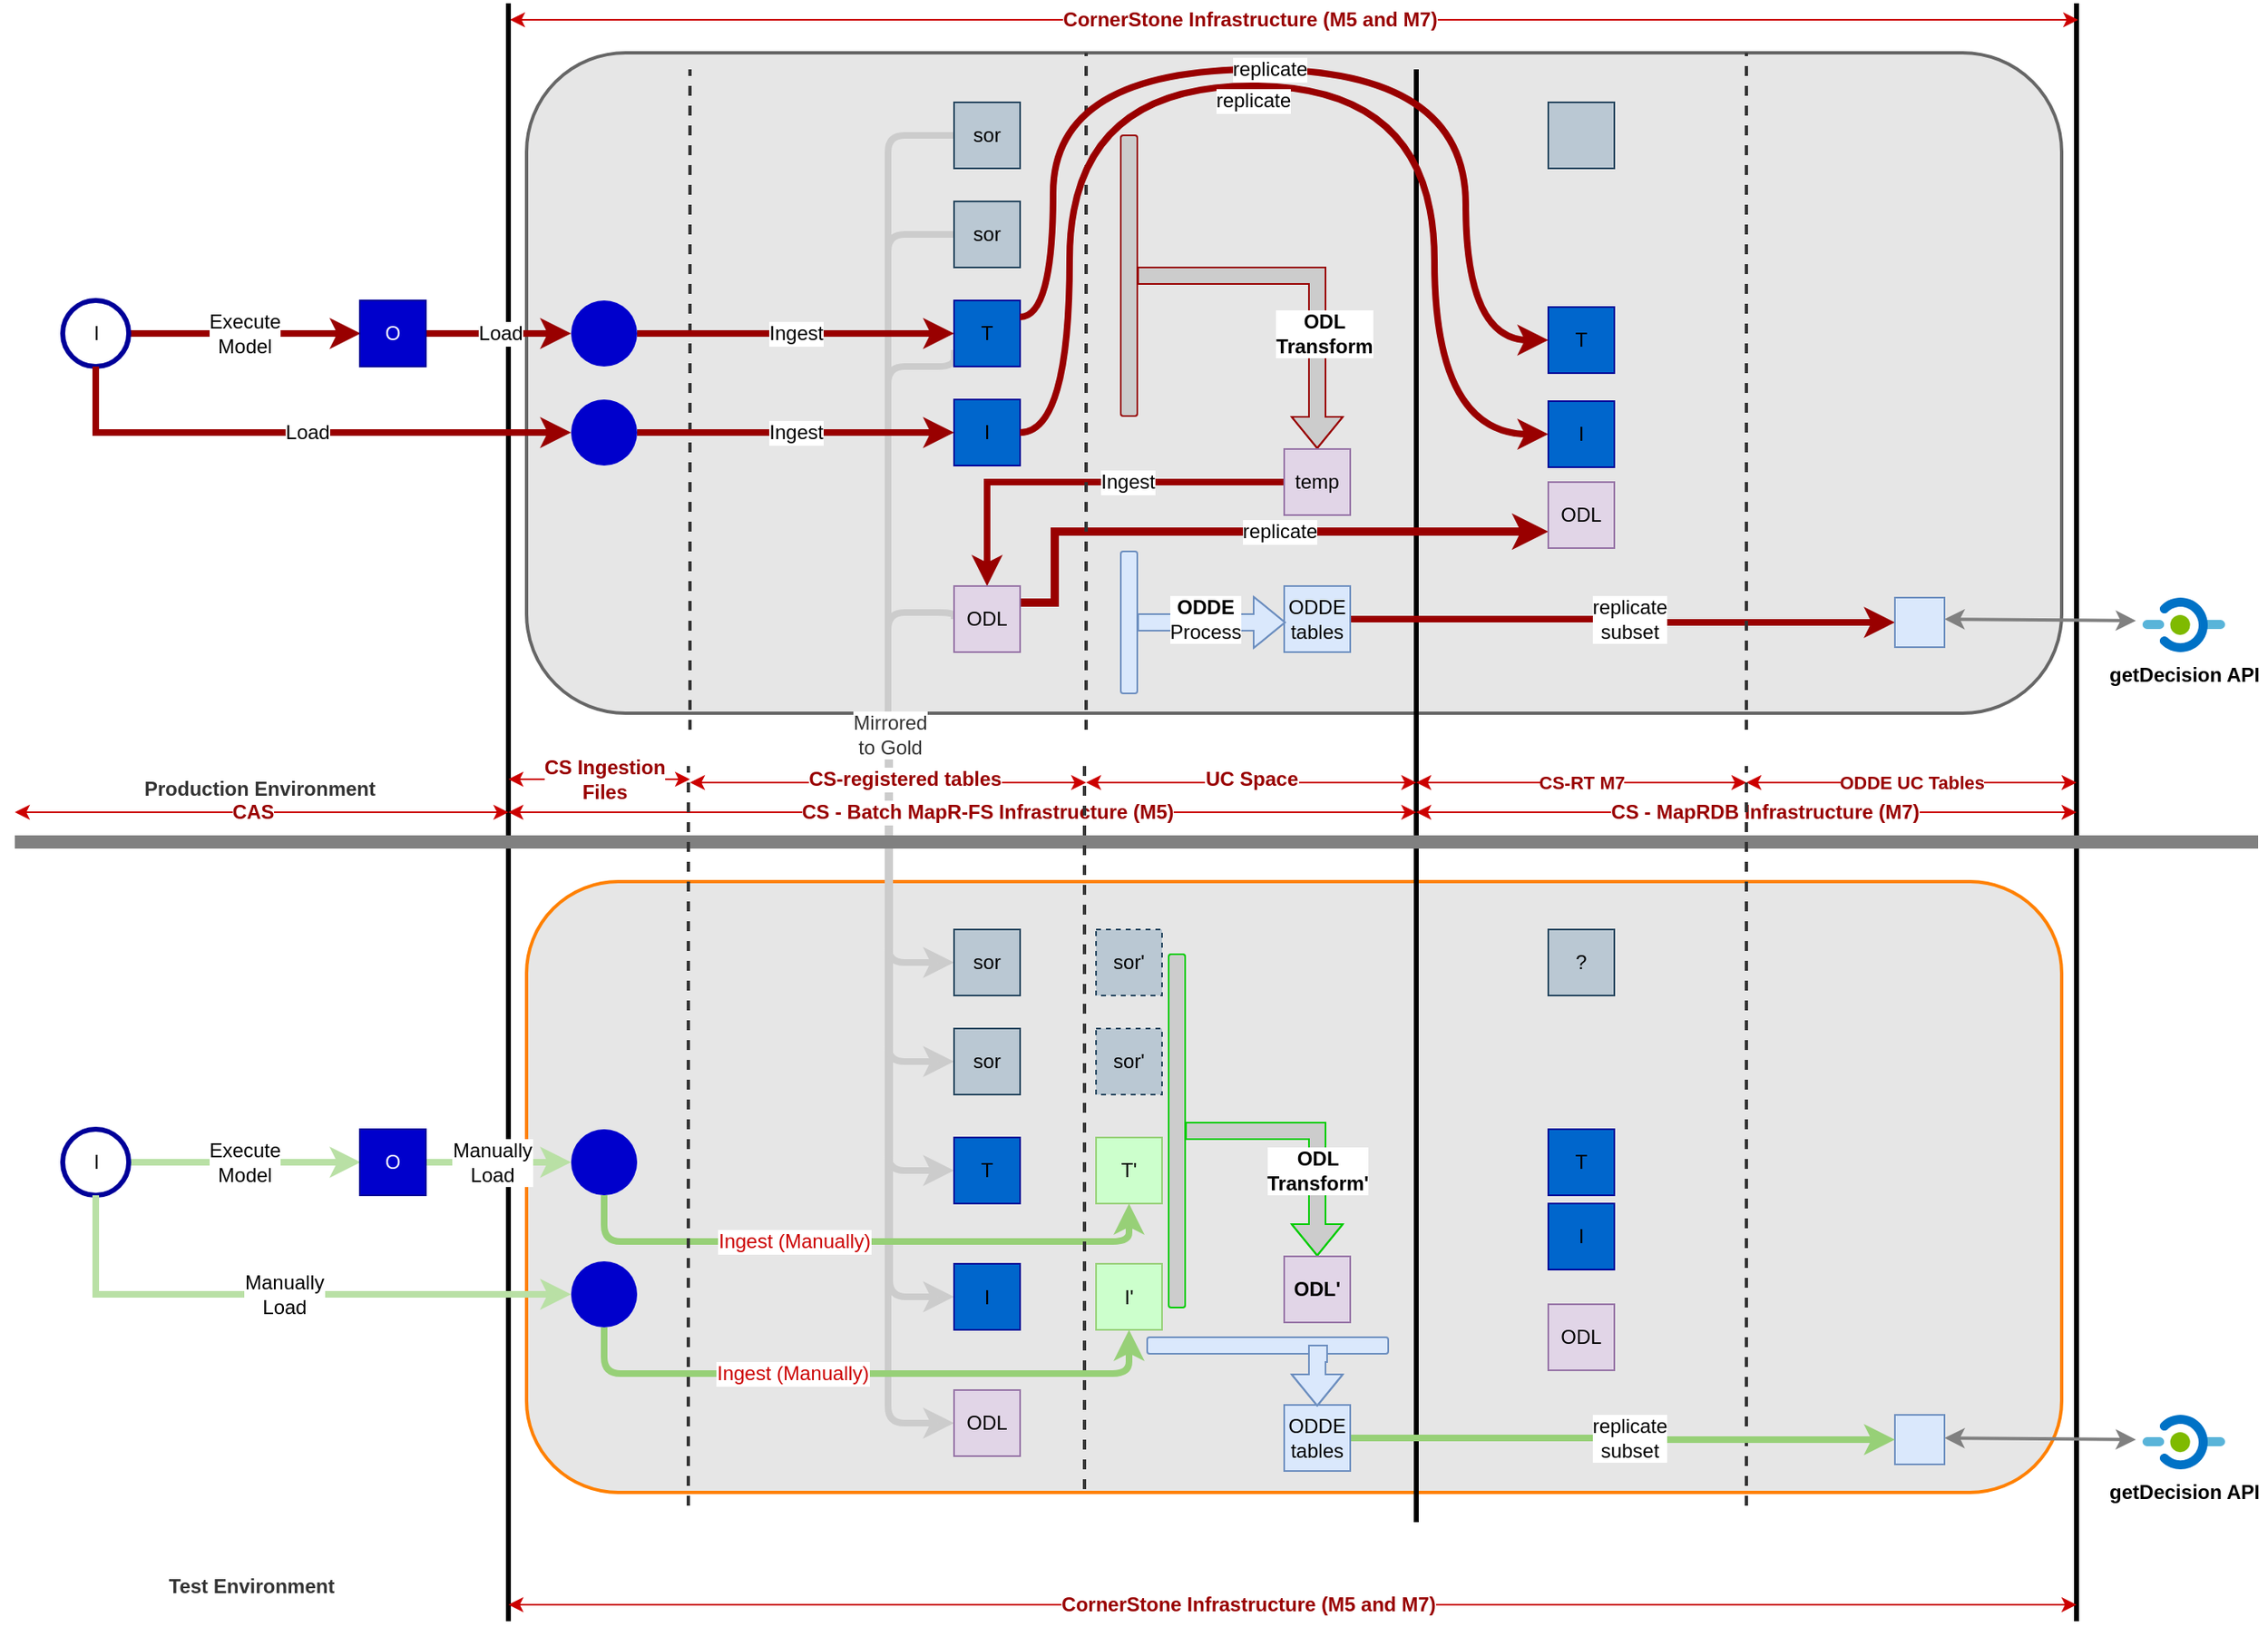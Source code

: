 <mxfile version="11.1.4" type="github"><diagram id="GnErqqCIOYH3qwhbl7jE" name="Page-1"><mxGraphModel dx="2756" dy="1037" grid="1" gridSize="10" guides="1" tooltips="1" connect="1" arrows="1" fold="1" page="1" pageScale="1" pageWidth="850" pageHeight="1100" math="0" shadow="0"><root><mxCell id="0"/><mxCell id="1" parent="0"/><mxCell id="z-_e-fj1xCO9qGCg15mX-2" value="" style="rounded=1;whiteSpace=wrap;html=1;strokeColor=#FF8000;fillColor=#E6E6E6;strokeWidth=2;" parent="1" vertex="1"><mxGeometry x="-370" y="552" width="930" height="370" as="geometry"/></mxCell><mxCell id="rby3mD03zE0lVNyEkPqc-22" value="" style="endArrow=classic;html=1;strokeColor=#CCCCCC;strokeWidth=4;fillColor=#B3B3B3;fontColor=#CC0000;exitX=0;exitY=0.75;exitDx=0;exitDy=0;entryX=0;entryY=0.5;entryDx=0;entryDy=0;edgeStyle=orthogonalEdgeStyle;" edge="1" parent="1" source="rby3mD03zE0lVNyEkPqc-1" target="rby3mD03zE0lVNyEkPqc-21"><mxGeometry width="50" height="50" relative="1" as="geometry"><mxPoint x="-101" y="389" as="sourcePoint"/><mxPoint x="-101" y="890" as="targetPoint"/><Array as="points"><mxPoint x="-150" y="290"/><mxPoint x="-150" y="804"/></Array></mxGeometry></mxCell><mxCell id="z-_e-fj1xCO9qGCg15mX-1" value="" style="rounded=1;whiteSpace=wrap;html=1;strokeColor=#666666;fillColor=#E6E6E6;strokeWidth=2;" parent="1" vertex="1"><mxGeometry x="-370" y="50" width="930" height="400" as="geometry"/></mxCell><mxCell id="EEnHrmOjwKLCJKoic4bD-129" value="" style="endArrow=classic;html=1;strokeColor=#CCCCCC;strokeWidth=4;fillColor=#B3B3B3;fontColor=#CC0000;exitX=0;exitY=0.5;exitDx=0;exitDy=0;entryX=0;entryY=0.5;entryDx=0;entryDy=0;edgeStyle=orthogonalEdgeStyle;" parent="1" source="EEnHrmOjwKLCJKoic4bD-14" target="EEnHrmOjwKLCJKoic4bD-103" edge="1"><mxGeometry width="50" height="50" relative="1" as="geometry"><mxPoint x="-101" y="264" as="sourcePoint"/><mxPoint x="-101" y="714" as="targetPoint"/><Array as="points"><mxPoint x="-151" y="389"/><mxPoint x="-151" y="880"/></Array></mxGeometry></mxCell><mxCell id="EEnHrmOjwKLCJKoic4bD-128" value="" style="endArrow=classic;html=1;strokeColor=#CCCCCC;strokeWidth=4;fillColor=#B3B3B3;fontColor=#CC0000;exitX=0;exitY=0.75;exitDx=0;exitDy=0;entryX=0;entryY=0.5;entryDx=0;entryDy=0;edgeStyle=orthogonalEdgeStyle;" parent="1" source="EEnHrmOjwKLCJKoic4bD-12" target="EEnHrmOjwKLCJKoic4bD-122" edge="1"><mxGeometry width="50" height="50" relative="1" as="geometry"><mxPoint x="-101" y="180" as="sourcePoint"/><mxPoint x="-101" y="640" as="targetPoint"/><Array as="points"><mxPoint x="-111" y="240"/><mxPoint x="-151" y="240"/><mxPoint x="-151" y="727"/></Array></mxGeometry></mxCell><mxCell id="EEnHrmOjwKLCJKoic4bD-125" value="" style="endArrow=classic;html=1;strokeColor=#CCCCCC;strokeWidth=4;fillColor=#B3B3B3;fontColor=#CC0000;exitX=0;exitY=0.5;exitDx=0;exitDy=0;entryX=0;entryY=0.5;entryDx=0;entryDy=0;edgeStyle=orthogonalEdgeStyle;" parent="1" source="EEnHrmOjwKLCJKoic4bD-47" target="EEnHrmOjwKLCJKoic4bD-115" edge="1"><mxGeometry width="50" height="50" relative="1" as="geometry"><mxPoint x="-221" y="390" as="sourcePoint"/><mxPoint x="-171" y="340" as="targetPoint"/><Array as="points"><mxPoint x="-151" y="160"/><mxPoint x="-151" y="661"/></Array></mxGeometry></mxCell><mxCell id="EEnHrmOjwKLCJKoic4bD-126" value="" style="endArrow=classic;html=1;strokeColor=#CCCCCC;strokeWidth=4;fillColor=#B3B3B3;fontColor=#CC0000;exitX=0;exitY=0.5;exitDx=0;exitDy=0;entryX=0;entryY=0.5;entryDx=0;entryDy=0;edgeStyle=orthogonalEdgeStyle;" parent="1" source="EEnHrmOjwKLCJKoic4bD-52" target="EEnHrmOjwKLCJKoic4bD-116" edge="1"><mxGeometry width="50" height="50" relative="1" as="geometry"><mxPoint x="-101" y="180" as="sourcePoint"/><mxPoint x="-101" y="640" as="targetPoint"/><Array as="points"><mxPoint x="-151" y="100"/><mxPoint x="-151" y="601"/></Array></mxGeometry></mxCell><mxCell id="EEnHrmOjwKLCJKoic4bD-130" value="&lt;span style=&quot;font-weight: normal&quot;&gt;Mirrored &lt;br&gt;to Gold&lt;/span&gt;" style="text;html=1;resizable=0;points=[];align=center;verticalAlign=middle;labelBackgroundColor=#ffffff;fontColor=#333333;fontStyle=1" parent="EEnHrmOjwKLCJKoic4bD-126" vertex="1" connectable="0"><mxGeometry x="0.356" y="2" relative="1" as="geometry"><mxPoint x="-1" y="9" as="offset"/></mxGeometry></mxCell><mxCell id="EEnHrmOjwKLCJKoic4bD-2" value="" style="endArrow=none;html=1;strokeWidth=3;" parent="1" edge="1"><mxGeometry width="50" height="50" relative="1" as="geometry"><mxPoint x="169" y="940" as="sourcePoint"/><mxPoint x="169" y="60" as="targetPoint"/></mxGeometry></mxCell><mxCell id="EEnHrmOjwKLCJKoic4bD-3" value="" style="endArrow=none;html=1;strokeWidth=3;" parent="1" edge="1"><mxGeometry width="50" height="50" relative="1" as="geometry"><mxPoint x="569" y="1000" as="sourcePoint"/><mxPoint x="569" y="20" as="targetPoint"/></mxGeometry></mxCell><mxCell id="EEnHrmOjwKLCJKoic4bD-5" value="" style="endArrow=none;html=1;strokeWidth=3;" parent="1" edge="1"><mxGeometry width="50" height="50" relative="1" as="geometry"><mxPoint x="-381" y="1000" as="sourcePoint"/><mxPoint x="-381" y="20" as="targetPoint"/></mxGeometry></mxCell><mxCell id="EEnHrmOjwKLCJKoic4bD-33" value="" style="edgeStyle=orthogonalEdgeStyle;curved=1;rounded=0;orthogonalLoop=1;jettySize=auto;html=1;strokeColor=#990000;strokeWidth=1;shape=flexArrow;exitX=1;exitY=0.5;exitDx=0;exitDy=0;fillColor=#CCCCCC;" parent="1" source="EEnHrmOjwKLCJKoic4bD-70" target="EEnHrmOjwKLCJKoic4bD-13" edge="1"><mxGeometry relative="1" as="geometry"><mxPoint x="-1" y="170" as="sourcePoint"/><mxPoint x="9" y="228" as="targetPoint"/></mxGeometry></mxCell><mxCell id="EEnHrmOjwKLCJKoic4bD-46" value="&lt;b&gt;ODL &lt;br&gt;Transform&lt;/b&gt;" style="text;html=1;resizable=0;points=[];align=center;verticalAlign=middle;labelBackgroundColor=#ffffff;" parent="EEnHrmOjwKLCJKoic4bD-33" vertex="1" connectable="0"><mxGeometry x="-0.3" y="-2" relative="1" as="geometry"><mxPoint x="38" y="33" as="offset"/></mxGeometry></mxCell><mxCell id="EEnHrmOjwKLCJKoic4bD-12" value="T" style="whiteSpace=wrap;html=1;aspect=fixed;strokeColor=#000099;fillColor=#0066CC;verticalAlign=middle;" parent="1" vertex="1"><mxGeometry x="-111" y="200" width="40" height="40" as="geometry"/></mxCell><mxCell id="EEnHrmOjwKLCJKoic4bD-36" value="" style="edgeStyle=orthogonalEdgeStyle;rounded=0;orthogonalLoop=1;jettySize=auto;html=1;strokeColor=#990000;strokeWidth=4;" parent="1" source="EEnHrmOjwKLCJKoic4bD-13" target="EEnHrmOjwKLCJKoic4bD-14" edge="1"><mxGeometry relative="1" as="geometry"><mxPoint x="-31" y="308" as="targetPoint"/></mxGeometry></mxCell><mxCell id="EEnHrmOjwKLCJKoic4bD-48" value="Ingest" style="text;html=1;resizable=0;points=[];align=center;verticalAlign=middle;labelBackgroundColor=#ffffff;" parent="EEnHrmOjwKLCJKoic4bD-36" vertex="1" connectable="0"><mxGeometry x="-0.392" y="13" relative="1" as="geometry"><mxPoint x="-21" y="-13" as="offset"/></mxGeometry></mxCell><mxCell id="EEnHrmOjwKLCJKoic4bD-13" value="temp" style="whiteSpace=wrap;html=1;aspect=fixed;strokeColor=#9673a6;fillColor=#e1d5e7;" parent="1" vertex="1"><mxGeometry x="89" y="290" width="40" height="40" as="geometry"/></mxCell><mxCell id="EEnHrmOjwKLCJKoic4bD-40" value="" style="rounded=0;orthogonalLoop=1;jettySize=auto;html=1;strokeColor=#990000;strokeWidth=4;edgeStyle=orthogonalEdgeStyle;exitX=1;exitY=0.5;exitDx=0;exitDy=0;" parent="1" source="rby3mD03zE0lVNyEkPqc-29" target="EEnHrmOjwKLCJKoic4bD-39" edge="1"><mxGeometry relative="1" as="geometry"/></mxCell><mxCell id="EEnHrmOjwKLCJKoic4bD-44" value="replicate &lt;br&gt;subset" style="text;html=1;resizable=0;points=[];align=center;verticalAlign=middle;labelBackgroundColor=#ffffff;" parent="EEnHrmOjwKLCJKoic4bD-40" vertex="1" connectable="0"><mxGeometry x="-0.3" y="-1" relative="1" as="geometry"><mxPoint x="53" y="-1" as="offset"/></mxGeometry></mxCell><mxCell id="rby3mD03zE0lVNyEkPqc-36" value="" style="edgeStyle=orthogonalEdgeStyle;rounded=0;orthogonalLoop=1;jettySize=auto;html=1;strokeWidth=5;strokeColor=#990000;exitX=1;exitY=0.25;exitDx=0;exitDy=0;" edge="1" parent="1" source="EEnHrmOjwKLCJKoic4bD-14"><mxGeometry relative="1" as="geometry"><mxPoint x="249" y="340" as="targetPoint"/><Array as="points"><mxPoint x="-50" y="383"/><mxPoint x="-50" y="340"/></Array></mxGeometry></mxCell><mxCell id="rby3mD03zE0lVNyEkPqc-49" value="replicate" style="text;html=1;resizable=0;points=[];align=center;verticalAlign=middle;labelBackgroundColor=#ffffff;" vertex="1" connectable="0" parent="rby3mD03zE0lVNyEkPqc-36"><mxGeometry x="0.099" relative="1" as="geometry"><mxPoint as="offset"/></mxGeometry></mxCell><mxCell id="EEnHrmOjwKLCJKoic4bD-14" value="ODL" style="whiteSpace=wrap;html=1;aspect=fixed;fillColor=#e1d5e7;strokeColor=#9673a6;" parent="1" vertex="1"><mxGeometry x="-111" y="373" width="40" height="40" as="geometry"/></mxCell><mxCell id="EEnHrmOjwKLCJKoic4bD-93" value="" style="rounded=0;orthogonalLoop=1;jettySize=auto;html=1;strokeColor=#808080;strokeWidth=2;fontColor=#CC0000;entryX=-0.075;entryY=0.379;entryDx=0;entryDy=0;entryPerimeter=0;startArrow=classic;startFill=1;" parent="1" edge="1"><mxGeometry relative="1" as="geometry"><mxPoint x="489" y="393" as="sourcePoint"/><mxPoint x="605" y="394" as="targetPoint"/></mxGeometry></mxCell><mxCell id="EEnHrmOjwKLCJKoic4bD-39" value="" style="whiteSpace=wrap;html=1;aspect=fixed;fillColor=#dae8fc;strokeColor=#6c8ebf;" parent="1" vertex="1"><mxGeometry x="459" y="380" width="30" height="30" as="geometry"/></mxCell><mxCell id="EEnHrmOjwKLCJKoic4bD-27" value="" style="rounded=0;orthogonalLoop=1;jettySize=auto;html=1;entryX=0;entryY=0.5;entryDx=0;entryDy=0;exitX=1;exitY=0.5;exitDx=0;exitDy=0;strokeColor=#990000;strokeWidth=4;verticalAlign=middle;" parent="1" source="EEnHrmOjwKLCJKoic4bD-15" edge="1"><mxGeometry relative="1" as="geometry"><mxPoint x="-470.5" y="220" as="targetPoint"/></mxGeometry></mxCell><mxCell id="EEnHrmOjwKLCJKoic4bD-51" value="Execute&lt;br&gt;Model" style="text;html=1;resizable=0;points=[];align=center;verticalAlign=middle;labelBackgroundColor=#ffffff;" parent="EEnHrmOjwKLCJKoic4bD-27" vertex="1" connectable="0"><mxGeometry x="-0.003" relative="1" as="geometry"><mxPoint y="0.002" as="offset"/></mxGeometry></mxCell><mxCell id="EEnHrmOjwKLCJKoic4bD-15" value="I" style="shape=ellipse;fillColor=none;strokeColor=#000099;html=1;verticalAlign=middle;strokeWidth=3;" parent="1" vertex="1"><mxGeometry x="-651" y="200" width="40" height="40" as="geometry"/></mxCell><mxCell id="EEnHrmOjwKLCJKoic4bD-16" value="" style="shape=ellipse;fillColor=#0000CC;strokeColor=none;html=1;verticalAlign=middle;" parent="1" vertex="1"><mxGeometry x="-343" y="200" width="40" height="40" as="geometry"/></mxCell><mxCell id="EEnHrmOjwKLCJKoic4bD-23" value="" style="endArrow=none;html=1;strokeWidth=8;strokeColor=#808080;fontStyle=1" parent="1" edge="1"><mxGeometry width="50" height="50" relative="1" as="geometry"><mxPoint x="679" y="528" as="sourcePoint"/><mxPoint x="-680" y="528" as="targetPoint"/></mxGeometry></mxCell><mxCell id="EEnHrmOjwKLCJKoic4bD-30" value="" style="rounded=0;orthogonalLoop=1;jettySize=auto;html=1;entryX=0;entryY=0.5;entryDx=0;entryDy=0;exitX=1;exitY=0.5;exitDx=0;exitDy=0;strokeColor=#990000;strokeWidth=4;verticalAlign=middle;fillColor=#0000CC;" parent="1" target="EEnHrmOjwKLCJKoic4bD-16" edge="1"><mxGeometry relative="1" as="geometry"><mxPoint x="-430.5" y="220" as="sourcePoint"/><mxPoint x="-401" y="204" as="targetPoint"/></mxGeometry></mxCell><mxCell id="EEnHrmOjwKLCJKoic4bD-50" value="Load" style="text;html=1;resizable=0;points=[];align=center;verticalAlign=middle;labelBackgroundColor=#ffffff;fillColor=#0000CC;" parent="EEnHrmOjwKLCJKoic4bD-30" vertex="1" connectable="0"><mxGeometry x="0.029" y="-1" relative="1" as="geometry"><mxPoint x="-1" y="-1" as="offset"/></mxGeometry></mxCell><mxCell id="EEnHrmOjwKLCJKoic4bD-47" value="sor" style="whiteSpace=wrap;html=1;aspect=fixed;strokeColor=#23445d;fillColor=#bac8d3;" parent="1" vertex="1"><mxGeometry x="-111" y="140" width="40" height="40" as="geometry"/></mxCell><mxCell id="EEnHrmOjwKLCJKoic4bD-52" value="sor" style="whiteSpace=wrap;html=1;aspect=fixed;strokeColor=#23445d;fillColor=#bac8d3;" parent="1" vertex="1"><mxGeometry x="-111" y="80" width="40" height="40" as="geometry"/></mxCell><mxCell id="EEnHrmOjwKLCJKoic4bD-55" value="" style="endArrow=none;dashed=1;html=1;strokeColor=#333333;strokeWidth=2;" parent="1" edge="1"><mxGeometry width="50" height="50" relative="1" as="geometry"><mxPoint x="-31" y="460" as="sourcePoint"/><mxPoint x="-31" y="50" as="targetPoint"/></mxGeometry></mxCell><mxCell id="EEnHrmOjwKLCJKoic4bD-56" value="" style="endArrow=none;dashed=1;html=1;strokeColor=#333333;strokeWidth=2;" parent="1" edge="1"><mxGeometry width="50" height="50" relative="1" as="geometry"><mxPoint x="369" y="460" as="sourcePoint"/><mxPoint x="369" y="50" as="targetPoint"/></mxGeometry></mxCell><mxCell id="EEnHrmOjwKLCJKoic4bD-57" value="" style="endArrow=none;dashed=1;html=1;strokeColor=#333333;strokeWidth=2;" parent="1" edge="1"><mxGeometry width="50" height="50" relative="1" as="geometry"><mxPoint x="-271" y="460" as="sourcePoint"/><mxPoint x="-271" y="60" as="targetPoint"/><Array as="points"/></mxGeometry></mxCell><mxCell id="EEnHrmOjwKLCJKoic4bD-58" value="" style="endArrow=classic;startArrow=classic;html=1;strokeColor=#CC0000;strokeWidth=1;fontColor=#990000;fontStyle=1" parent="1" edge="1"><mxGeometry width="50" height="50" relative="1" as="geometry"><mxPoint x="-680" y="510" as="sourcePoint"/><mxPoint x="-381" y="510" as="targetPoint"/></mxGeometry></mxCell><mxCell id="EEnHrmOjwKLCJKoic4bD-59" value="&lt;font&gt;CAS&lt;/font&gt;" style="text;html=1;resizable=0;points=[];align=center;verticalAlign=middle;labelBackgroundColor=#ffffff;fontColor=#990000;fontStyle=1" parent="EEnHrmOjwKLCJKoic4bD-58" vertex="1" connectable="0"><mxGeometry x="-0.208" y="1" relative="1" as="geometry"><mxPoint x="25" y="1" as="offset"/></mxGeometry></mxCell><mxCell id="EEnHrmOjwKLCJKoic4bD-61" value="" style="endArrow=classic;startArrow=classic;html=1;strokeColor=#CC0000;strokeWidth=1;fontColor=#990000;fontStyle=1" parent="1" edge="1"><mxGeometry width="50" height="50" relative="1" as="geometry"><mxPoint x="-381" y="510" as="sourcePoint"/><mxPoint x="169" y="510" as="targetPoint"/></mxGeometry></mxCell><mxCell id="EEnHrmOjwKLCJKoic4bD-62" value="&lt;font&gt;CS - Batch MapR-FS Infrastructure (M5)&lt;/font&gt;" style="text;html=1;resizable=0;points=[];align=center;verticalAlign=middle;labelBackgroundColor=#ffffff;fontColor=#990000;fontStyle=1" parent="EEnHrmOjwKLCJKoic4bD-61" vertex="1" connectable="0"><mxGeometry x="-0.208" y="1" relative="1" as="geometry"><mxPoint x="72" y="1" as="offset"/></mxGeometry></mxCell><mxCell id="EEnHrmOjwKLCJKoic4bD-67" value="" style="endArrow=classic;startArrow=classic;html=1;strokeColor=#CC0000;strokeWidth=1;fontColor=#990000;fontStyle=1" parent="1" edge="1"><mxGeometry width="50" height="50" relative="1" as="geometry"><mxPoint x="169" y="510" as="sourcePoint"/><mxPoint x="569" y="510" as="targetPoint"/></mxGeometry></mxCell><mxCell id="EEnHrmOjwKLCJKoic4bD-68" value="&lt;font&gt;CS - MapRDB Infrastructure (M7)&lt;/font&gt;" style="text;html=1;resizable=0;points=[];align=center;verticalAlign=middle;labelBackgroundColor=#ffffff;fontColor=#990000;fontStyle=1" parent="EEnHrmOjwKLCJKoic4bD-67" vertex="1" connectable="0"><mxGeometry x="-0.208" y="1" relative="1" as="geometry"><mxPoint x="52" y="1" as="offset"/></mxGeometry></mxCell><mxCell id="EEnHrmOjwKLCJKoic4bD-73" value="" style="endArrow=classic;startArrow=classic;html=1;strokeColor=#CC0000;strokeWidth=1;fontColor=#990000;fontStyle=1" parent="1" edge="1"><mxGeometry width="50" height="50" relative="1" as="geometry"><mxPoint x="-271" y="492" as="sourcePoint"/><mxPoint x="-31" y="492" as="targetPoint"/></mxGeometry></mxCell><mxCell id="EEnHrmOjwKLCJKoic4bD-74" value="CS-registered tables" style="text;html=1;resizable=0;points=[];align=center;verticalAlign=middle;labelBackgroundColor=#ffffff;fontColor=#990000;fontStyle=1" parent="EEnHrmOjwKLCJKoic4bD-73" vertex="1" connectable="0"><mxGeometry x="-0.208" y="1" relative="1" as="geometry"><mxPoint x="35" y="-1" as="offset"/></mxGeometry></mxCell><mxCell id="EEnHrmOjwKLCJKoic4bD-75" value="" style="endArrow=classic;startArrow=classic;html=1;strokeColor=#CC0000;strokeWidth=1;fontColor=#990000;fontStyle=1" parent="1" edge="1"><mxGeometry width="50" height="50" relative="1" as="geometry"><mxPoint x="-31" y="492" as="sourcePoint"/><mxPoint x="169" y="492" as="targetPoint"/></mxGeometry></mxCell><mxCell id="EEnHrmOjwKLCJKoic4bD-76" value="UC Space" style="text;html=1;resizable=0;points=[];align=center;verticalAlign=middle;labelBackgroundColor=#ffffff;fontColor=#990000;fontStyle=1" parent="EEnHrmOjwKLCJKoic4bD-75" vertex="1" connectable="0"><mxGeometry x="-0.208" y="1" relative="1" as="geometry"><mxPoint x="21" y="-1" as="offset"/></mxGeometry></mxCell><mxCell id="EEnHrmOjwKLCJKoic4bD-77" value="CS-RT M7" style="endArrow=classic;startArrow=classic;html=1;strokeColor=#CC0000;strokeWidth=1;fontColor=#990000;fontStyle=1" parent="1" edge="1"><mxGeometry width="50" height="50" relative="1" as="geometry"><mxPoint x="169" y="492" as="sourcePoint"/><mxPoint x="369" y="492" as="targetPoint"/></mxGeometry></mxCell><mxCell id="EEnHrmOjwKLCJKoic4bD-79" value="" style="whiteSpace=wrap;html=1;aspect=fixed;strokeColor=#23445d;fillColor=#bac8d3;" parent="1" vertex="1"><mxGeometry x="249" y="80" width="40" height="40" as="geometry"/></mxCell><mxCell id="EEnHrmOjwKLCJKoic4bD-81" value="T" style="whiteSpace=wrap;html=1;aspect=fixed;strokeColor=#000099;fillColor=#0066CC;" parent="1" vertex="1"><mxGeometry x="249" y="204" width="40" height="40" as="geometry"/></mxCell><mxCell id="EEnHrmOjwKLCJKoic4bD-82" value="" style="edgeStyle=orthogonalEdgeStyle;curved=1;rounded=0;orthogonalLoop=1;jettySize=auto;html=1;strokeColor=#990000;strokeWidth=4;entryX=0;entryY=0.5;entryDx=0;entryDy=0;exitX=1;exitY=0.25;exitDx=0;exitDy=0;" parent="1" source="EEnHrmOjwKLCJKoic4bD-12" target="EEnHrmOjwKLCJKoic4bD-81" edge="1"><mxGeometry relative="1" as="geometry"><mxPoint x="-81" y="218" as="sourcePoint"/><mxPoint x="259" y="367" as="targetPoint"/><Array as="points"><mxPoint x="-51" y="210"/><mxPoint x="-51" y="60"/><mxPoint x="199" y="60"/><mxPoint x="199" y="224"/></Array></mxGeometry></mxCell><mxCell id="EEnHrmOjwKLCJKoic4bD-83" value="replicate" style="text;html=1;resizable=0;points=[];align=center;verticalAlign=middle;labelBackgroundColor=#ffffff;" parent="EEnHrmOjwKLCJKoic4bD-82" vertex="1" connectable="0"><mxGeometry x="0.011" y="3" relative="1" as="geometry"><mxPoint x="-20" y="3" as="offset"/></mxGeometry></mxCell><mxCell id="EEnHrmOjwKLCJKoic4bD-84" value="ODDE UC Tables" style="endArrow=classic;startArrow=classic;html=1;strokeColor=#CC0000;strokeWidth=1;fontColor=#990000;fontStyle=1" parent="1" edge="1"><mxGeometry width="50" height="50" relative="1" as="geometry"><mxPoint x="369" y="492" as="sourcePoint"/><mxPoint x="569" y="492" as="targetPoint"/></mxGeometry></mxCell><mxCell id="EEnHrmOjwKLCJKoic4bD-89" value="&lt;b&gt;getDecision API&lt;/b&gt;" style="aspect=fixed;html=1;perimeter=none;align=center;shadow=0;dashed=0;image;fontSize=12;image=img/lib/mscae/HybridConnectionEndpoint.svg;strokeColor=#CC0000;strokeWidth=1;fillColor=#808080;gradientColor=none;" parent="1" vertex="1"><mxGeometry x="609" y="380" width="50" height="33" as="geometry"/></mxCell><mxCell id="EEnHrmOjwKLCJKoic4bD-94" value="" style="rounded=1;whiteSpace=wrap;html=1;strokeColor=#00CC00;fillColor=#CCCCCC;strokeWidth=1;" parent="1" vertex="1"><mxGeometry x="19" y="596" width="10" height="214" as="geometry"/></mxCell><mxCell id="EEnHrmOjwKLCJKoic4bD-95" value="" style="edgeStyle=orthogonalEdgeStyle;curved=1;rounded=0;orthogonalLoop=1;jettySize=auto;html=1;strokeColor=#00CC00;strokeWidth=1;shape=flexArrow;exitX=1;exitY=0.5;exitDx=0;exitDy=0;fillColor=#CCCCCC;" parent="1" source="EEnHrmOjwKLCJKoic4bD-94" target="EEnHrmOjwKLCJKoic4bD-100" edge="1"><mxGeometry relative="1" as="geometry"><mxPoint x="-1" y="671" as="sourcePoint"/><mxPoint x="9" y="729" as="targetPoint"/><Array as="points"><mxPoint x="109" y="703"/></Array></mxGeometry></mxCell><mxCell id="EEnHrmOjwKLCJKoic4bD-96" value="&lt;b&gt;ODL &lt;br&gt;Transform'&lt;/b&gt;" style="text;html=1;resizable=0;points=[];align=center;verticalAlign=middle;labelBackgroundColor=#ffffff;" parent="EEnHrmOjwKLCJKoic4bD-95" vertex="1" connectable="0"><mxGeometry x="-0.3" y="-2" relative="1" as="geometry"><mxPoint x="25" y="22" as="offset"/></mxGeometry></mxCell><mxCell id="EEnHrmOjwKLCJKoic4bD-97" value="T'" style="whiteSpace=wrap;html=1;aspect=fixed;strokeColor=#97D077;fillColor=#CCFFCC;verticalAlign=middle;" parent="1" vertex="1"><mxGeometry x="-25" y="707" width="40" height="40" as="geometry"/></mxCell><mxCell id="EEnHrmOjwKLCJKoic4bD-100" value="&lt;b&gt;ODL'&lt;/b&gt;" style="whiteSpace=wrap;html=1;aspect=fixed;strokeColor=#9673a6;fillColor=#e1d5e7;" parent="1" vertex="1"><mxGeometry x="89" y="779" width="40" height="40" as="geometry"/></mxCell><mxCell id="EEnHrmOjwKLCJKoic4bD-103" value="ODL" style="whiteSpace=wrap;html=1;aspect=fixed;fillColor=#e1d5e7;strokeColor=#9673a6;" parent="1" vertex="1"><mxGeometry x="-111" y="860" width="40" height="40" as="geometry"/></mxCell><mxCell id="EEnHrmOjwKLCJKoic4bD-104" value="" style="rounded=0;orthogonalLoop=1;jettySize=auto;html=1;strokeColor=#808080;strokeWidth=2;fontColor=#CC0000;entryX=-0.075;entryY=0.379;entryDx=0;entryDy=0;entryPerimeter=0;startArrow=classic;startFill=1;" parent="1" edge="1"><mxGeometry relative="1" as="geometry"><mxPoint x="489" y="889" as="sourcePoint"/><mxPoint x="605" y="890" as="targetPoint"/></mxGeometry></mxCell><mxCell id="EEnHrmOjwKLCJKoic4bD-105" value="" style="whiteSpace=wrap;html=1;aspect=fixed;fillColor=#dae8fc;strokeColor=#6c8ebf;" parent="1" vertex="1"><mxGeometry x="459" y="875" width="30" height="30" as="geometry"/></mxCell><mxCell id="EEnHrmOjwKLCJKoic4bD-106" value="" style="rounded=0;orthogonalLoop=1;jettySize=auto;html=1;entryX=0;entryY=0.5;entryDx=0;entryDy=0;exitX=1;exitY=0.5;exitDx=0;exitDy=0;strokeColor=#B9E0A5;strokeWidth=4;verticalAlign=middle;" parent="1" source="EEnHrmOjwKLCJKoic4bD-108" edge="1"><mxGeometry relative="1" as="geometry"><mxPoint x="-470.5" y="722" as="targetPoint"/></mxGeometry></mxCell><mxCell id="EEnHrmOjwKLCJKoic4bD-107" value="Execute&lt;br&gt;Model" style="text;html=1;resizable=0;points=[];align=center;verticalAlign=middle;labelBackgroundColor=#ffffff;" parent="EEnHrmOjwKLCJKoic4bD-106" vertex="1" connectable="0"><mxGeometry x="-0.003" relative="1" as="geometry"><mxPoint y="0.002" as="offset"/></mxGeometry></mxCell><mxCell id="EEnHrmOjwKLCJKoic4bD-108" value="I" style="shape=ellipse;fillColor=none;strokeColor=#000099;html=1;verticalAlign=middle;strokeWidth=3;" parent="1" vertex="1"><mxGeometry x="-651" y="702" width="40" height="40" as="geometry"/></mxCell><mxCell id="EEnHrmOjwKLCJKoic4bD-109" value="" style="shape=ellipse;fillColor=#0000CC;strokeColor=none;html=1;verticalAlign=middle;" parent="1" vertex="1"><mxGeometry x="-343" y="702" width="40" height="40" as="geometry"/></mxCell><mxCell id="EEnHrmOjwKLCJKoic4bD-111" value="" style="rounded=0;orthogonalLoop=1;jettySize=auto;html=1;entryX=0;entryY=0.5;entryDx=0;entryDy=0;exitX=1;exitY=0.5;exitDx=0;exitDy=0;strokeColor=#B9E0A5;strokeWidth=4;verticalAlign=middle;fillColor=#0000CC;" parent="1" target="EEnHrmOjwKLCJKoic4bD-109" edge="1"><mxGeometry relative="1" as="geometry"><mxPoint x="-430.5" y="722" as="sourcePoint"/><mxPoint x="-401" y="706" as="targetPoint"/></mxGeometry></mxCell><mxCell id="EEnHrmOjwKLCJKoic4bD-112" value="Manually&lt;br&gt;Load" style="text;html=1;resizable=0;points=[];align=center;verticalAlign=middle;labelBackgroundColor=#ffffff;fillColor=#0000CC;" parent="EEnHrmOjwKLCJKoic4bD-111" vertex="1" connectable="0"><mxGeometry x="0.029" y="-1" relative="1" as="geometry"><mxPoint x="-5.5" y="-1" as="offset"/></mxGeometry></mxCell><mxCell id="EEnHrmOjwKLCJKoic4bD-115" value="sor" style="whiteSpace=wrap;html=1;aspect=fixed;strokeColor=#23445d;fillColor=#bac8d3;" parent="1" vertex="1"><mxGeometry x="-111" y="641" width="40" height="40" as="geometry"/></mxCell><mxCell id="EEnHrmOjwKLCJKoic4bD-116" value="sor" style="whiteSpace=wrap;html=1;aspect=fixed;strokeColor=#23445d;fillColor=#bac8d3;" parent="1" vertex="1"><mxGeometry x="-111" y="581" width="40" height="40" as="geometry"/></mxCell><mxCell id="EEnHrmOjwKLCJKoic4bD-117" value="?" style="whiteSpace=wrap;html=1;aspect=fixed;strokeColor=#23445d;fillColor=#bac8d3;" parent="1" vertex="1"><mxGeometry x="249" y="581" width="40" height="40" as="geometry"/></mxCell><mxCell id="EEnHrmOjwKLCJKoic4bD-121" value="&lt;b&gt;getDecision API&lt;/b&gt;" style="aspect=fixed;html=1;perimeter=none;align=center;shadow=0;dashed=0;image;fontSize=12;image=img/lib/mscae/HybridConnectionEndpoint.svg;strokeColor=#CC0000;strokeWidth=1;fillColor=#808080;gradientColor=none;" parent="1" vertex="1"><mxGeometry x="609" y="875" width="50" height="33" as="geometry"/></mxCell><mxCell id="EEnHrmOjwKLCJKoic4bD-122" value="T" style="whiteSpace=wrap;html=1;aspect=fixed;strokeColor=#000099;fillColor=#0066CC;verticalAlign=middle;" parent="1" vertex="1"><mxGeometry x="-111" y="707" width="40" height="40" as="geometry"/></mxCell><mxCell id="EEnHrmOjwKLCJKoic4bD-123" value="" style="endArrow=classic;html=1;strokeColor=#97D077;strokeWidth=4;fillColor=#B3B3B3;fontColor=#CC0000;exitX=0.5;exitY=1;exitDx=0;exitDy=0;entryX=0.5;entryY=1;entryDx=0;entryDy=0;edgeStyle=orthogonalEdgeStyle;" parent="1" source="EEnHrmOjwKLCJKoic4bD-109" target="EEnHrmOjwKLCJKoic4bD-97" edge="1"><mxGeometry width="50" height="50" relative="1" as="geometry"><mxPoint x="-241" y="831" as="sourcePoint"/><mxPoint x="-191" y="781" as="targetPoint"/><Array as="points"><mxPoint x="-323" y="770"/><mxPoint x="-5" y="770"/></Array></mxGeometry></mxCell><mxCell id="EEnHrmOjwKLCJKoic4bD-124" value="Ingest (Manually)" style="text;html=1;resizable=0;points=[];align=center;verticalAlign=middle;labelBackgroundColor=#ffffff;fontColor=#CC0000;" parent="EEnHrmOjwKLCJKoic4bD-123" vertex="1" connectable="0"><mxGeometry x="-0.176" y="1" relative="1" as="geometry"><mxPoint x="-9" y="1" as="offset"/></mxGeometry></mxCell><mxCell id="EEnHrmOjwKLCJKoic4bD-31" value="" style="rounded=0;orthogonalLoop=1;jettySize=auto;html=1;exitX=1;exitY=0.5;exitDx=0;exitDy=0;strokeColor=#990000;strokeWidth=4;edgeStyle=orthogonalEdgeStyle;curved=1;verticalAlign=middle;" parent="1" source="EEnHrmOjwKLCJKoic4bD-16" target="EEnHrmOjwKLCJKoic4bD-12" edge="1"><mxGeometry relative="1" as="geometry"><mxPoint x="-420" y="204" as="sourcePoint"/><mxPoint x="-240" y="204" as="targetPoint"/></mxGeometry></mxCell><mxCell id="EEnHrmOjwKLCJKoic4bD-49" value="Ingest" style="text;html=1;resizable=0;points=[];align=center;verticalAlign=middle;labelBackgroundColor=#ffffff;" parent="EEnHrmOjwKLCJKoic4bD-31" vertex="1" connectable="0"><mxGeometry x="-0.074" y="1" relative="1" as="geometry"><mxPoint x="7" y="1" as="offset"/></mxGeometry></mxCell><mxCell id="EEnHrmOjwKLCJKoic4bD-135" value="" style="shape=image;html=1;verticalAlign=top;verticalLabelPosition=bottom;labelBackgroundColor=#ffffff;imageAspect=0;aspect=fixed;image=https://cdn0.iconfinder.com/data/icons/IS_credit-cards-full_final/128/american_express_gold.png;strokeColor=#97D077;strokeWidth=1;fillColor=#CCFFCC;gradientColor=none;fontColor=#CC0000;" parent="1" vertex="1"><mxGeometry x="452" y="518.5" width="68" height="68" as="geometry"/></mxCell><mxCell id="EEnHrmOjwKLCJKoic4bD-136" value="" style="endArrow=none;dashed=1;html=1;strokeColor=#333333;strokeWidth=2;" parent="1" edge="1"><mxGeometry width="50" height="50" relative="1" as="geometry"><mxPoint x="369" y="930" as="sourcePoint"/><mxPoint x="369" y="482" as="targetPoint"/></mxGeometry></mxCell><mxCell id="EEnHrmOjwKLCJKoic4bD-138" value="" style="endArrow=none;dashed=1;html=1;strokeColor=#333333;strokeWidth=2;" parent="1" edge="1"><mxGeometry width="50" height="50" relative="1" as="geometry"><mxPoint x="-32" y="920" as="sourcePoint"/><mxPoint x="-32" y="482" as="targetPoint"/></mxGeometry></mxCell><mxCell id="EEnHrmOjwKLCJKoic4bD-140" value="" style="endArrow=classic;startArrow=classic;html=1;strokeColor=#CC0000;strokeWidth=1;fontColor=#990000;fontStyle=1" parent="1" edge="1"><mxGeometry width="50" height="50" relative="1" as="geometry"><mxPoint x="-381" y="490" as="sourcePoint"/><mxPoint x="-271" y="490" as="targetPoint"/></mxGeometry></mxCell><mxCell id="EEnHrmOjwKLCJKoic4bD-141" value="CS Ingestion&lt;br&gt;Files" style="text;html=1;resizable=0;points=[];align=center;verticalAlign=middle;labelBackgroundColor=#ffffff;fontColor=#990000;fillColor=#0000CC;fontStyle=1" parent="EEnHrmOjwKLCJKoic4bD-140" vertex="1" connectable="0"><mxGeometry x="-0.208" y="1" relative="1" as="geometry"><mxPoint x="14" y="1" as="offset"/></mxGeometry></mxCell><mxCell id="EEnHrmOjwKLCJKoic4bD-144" value="O" style="whiteSpace=wrap;html=1;aspect=fixed;strokeColor=#000099;fillColor=#0000CC;verticalAlign=middle;fontColor=#FFFFFF;" parent="1" vertex="1"><mxGeometry x="-471" y="200" width="40" height="40" as="geometry"/></mxCell><mxCell id="EEnHrmOjwKLCJKoic4bD-145" value="O" style="whiteSpace=wrap;html=1;aspect=fixed;strokeColor=#000099;fillColor=#0000CC;verticalAlign=middle;fontColor=#FFFFFF;" parent="1" vertex="1"><mxGeometry x="-471" y="702" width="40" height="40" as="geometry"/></mxCell><mxCell id="EEnHrmOjwKLCJKoic4bD-147" value="" style="endArrow=none;dashed=1;html=1;strokeColor=#333333;strokeWidth=2;" parent="1" edge="1"><mxGeometry width="50" height="50" relative="1" as="geometry"><mxPoint x="-272" y="930" as="sourcePoint"/><mxPoint x="-271.962" y="482" as="targetPoint"/><Array as="points"/></mxGeometry></mxCell><mxCell id="EEnHrmOjwKLCJKoic4bD-151" value="&lt;b&gt;Test Environment&lt;/b&gt;" style="shape=image;html=1;verticalAlign=top;verticalLabelPosition=bottom;labelBackgroundColor=#ffffff;imageAspect=0;aspect=fixed;image=https://cdn4.iconfinder.com/data/icons/modern-education-and-knowledge-power-1/512/490_tube_test_lab_medical-128.png;strokeColor=#00CC00;strokeWidth=3;fillColor=#CCCCCC;gradientColor=none;fontColor=#333333;" parent="1" vertex="1"><mxGeometry x="-560" y="920" width="45" height="45" as="geometry"/></mxCell><mxCell id="EEnHrmOjwKLCJKoic4bD-152" value="Production Environment" style="shape=image;html=1;verticalAlign=top;verticalLabelPosition=bottom;labelBackgroundColor=#ffffff;imageAspect=0;aspect=fixed;image=https://cdn4.iconfinder.com/data/icons/city-elements-colored-lineal-style/512/buildingfactoryproductionurban-128.png;strokeColor=#00CC00;strokeWidth=3;fillColor=#CCCCCC;gradientColor=none;fontColor=#333333;fontStyle=1" parent="1" vertex="1"><mxGeometry x="-551" y="444" width="38" height="38" as="geometry"/></mxCell><mxCell id="EEnHrmOjwKLCJKoic4bD-153" value="" style="shape=image;html=1;verticalAlign=top;verticalLabelPosition=bottom;labelBackgroundColor=#ffffff;imageAspect=0;aspect=fixed;image=https://cdn4.iconfinder.com/data/icons/modern-education-and-knowledge-power-1/512/490_tube_test_lab_medical-128.png;strokeColor=#00CC00;strokeWidth=3;fillColor=#CCCCCC;gradientColor=none;fontColor=#333333;fontStyle=1" parent="1" vertex="1"><mxGeometry x="609" y="536" width="45" height="45" as="geometry"/></mxCell><mxCell id="EEnHrmOjwKLCJKoic4bD-154" value="" style="shape=image;html=1;verticalAlign=top;verticalLabelPosition=bottom;labelBackgroundColor=#ffffff;imageAspect=0;aspect=fixed;image=https://cdn4.iconfinder.com/data/icons/city-elements-colored-lineal-style/512/buildingfactoryproductionurban-128.png;strokeColor=#00CC00;strokeWidth=3;fillColor=#CCCCCC;gradientColor=none;fontColor=#333333;fontStyle=1" parent="1" vertex="1"><mxGeometry x="612.5" y="479" width="38" height="38" as="geometry"/></mxCell><mxCell id="EEnHrmOjwKLCJKoic4bD-155" value="" style="endArrow=classic;startArrow=classic;html=1;strokeColor=#CC0000;strokeWidth=1;fontColor=#990000;" parent="1" edge="1"><mxGeometry width="50" height="50" relative="1" as="geometry"><mxPoint x="-381" y="990" as="sourcePoint"/><mxPoint x="569" y="990" as="targetPoint"/></mxGeometry></mxCell><mxCell id="EEnHrmOjwKLCJKoic4bD-156" value="&lt;font&gt;&lt;b&gt;CornerStone Infrastructure (M5 and M7)&lt;/b&gt;&lt;/font&gt;" style="text;html=1;resizable=0;points=[];align=center;verticalAlign=middle;labelBackgroundColor=#ffffff;fontColor=#990000;" parent="EEnHrmOjwKLCJKoic4bD-155" vertex="1" connectable="0"><mxGeometry x="-0.208" y="1" relative="1" as="geometry"><mxPoint x="72" y="1" as="offset"/></mxGeometry></mxCell><mxCell id="z-_e-fj1xCO9qGCg15mX-3" value="" style="endArrow=classic;startArrow=classic;html=1;strokeColor=#CC0000;strokeWidth=1;fontColor=#990000;" parent="1" edge="1"><mxGeometry width="50" height="50" relative="1" as="geometry"><mxPoint x="-380" y="30" as="sourcePoint"/><mxPoint x="570" y="30" as="targetPoint"/></mxGeometry></mxCell><mxCell id="z-_e-fj1xCO9qGCg15mX-4" value="&lt;font&gt;&lt;b&gt;CornerStone Infrastructure (M5 and M7)&lt;/b&gt;&lt;/font&gt;" style="text;html=1;resizable=0;points=[];align=center;verticalAlign=middle;labelBackgroundColor=#ffffff;fontColor=#990000;" parent="z-_e-fj1xCO9qGCg15mX-3" vertex="1" connectable="0"><mxGeometry x="-0.208" y="1" relative="1" as="geometry"><mxPoint x="72" y="1" as="offset"/></mxGeometry></mxCell><mxCell id="EEnHrmOjwKLCJKoic4bD-134" value="" style="shape=image;html=1;verticalAlign=top;verticalLabelPosition=bottom;labelBackgroundColor=#ffffff;imageAspect=0;aspect=fixed;image=https://cdn0.iconfinder.com/data/icons/IS_credit-cards-full_final/128/american_express_platinum.png;strokeColor=#97D077;strokeWidth=1;fillColor=#CCFFCC;gradientColor=none;fontColor=#CC0000;fontStyle=1" parent="1" vertex="1"><mxGeometry x="454" y="20" width="64" height="64" as="geometry"/></mxCell><mxCell id="z-_e-fj1xCO9qGCg15mX-5" value="sor'" style="whiteSpace=wrap;html=1;aspect=fixed;strokeColor=#23445d;fillColor=#bac8d3;dashed=1;" parent="1" vertex="1"><mxGeometry x="-25" y="641" width="40" height="40" as="geometry"/></mxCell><mxCell id="z-_e-fj1xCO9qGCg15mX-6" value="sor'" style="whiteSpace=wrap;html=1;aspect=fixed;strokeColor=#23445d;fillColor=#bac8d3;dashed=1;" parent="1" vertex="1"><mxGeometry x="-25" y="581" width="40" height="40" as="geometry"/></mxCell><mxCell id="rby3mD03zE0lVNyEkPqc-1" value="I" style="whiteSpace=wrap;html=1;aspect=fixed;strokeColor=#000099;fillColor=#0066CC;verticalAlign=middle;" vertex="1" parent="1"><mxGeometry x="-111" y="260" width="40" height="40" as="geometry"/></mxCell><mxCell id="rby3mD03zE0lVNyEkPqc-5" value="" style="shape=ellipse;fillColor=#0000CC;strokeColor=none;html=1;verticalAlign=middle;" vertex="1" parent="1"><mxGeometry x="-343" y="260" width="40" height="40" as="geometry"/></mxCell><mxCell id="rby3mD03zE0lVNyEkPqc-6" value="" style="rounded=0;orthogonalLoop=1;jettySize=auto;html=1;entryX=0;entryY=0.5;entryDx=0;entryDy=0;exitX=0.5;exitY=1;exitDx=0;exitDy=0;strokeColor=#990000;strokeWidth=4;verticalAlign=middle;fillColor=#0000CC;edgeStyle=orthogonalEdgeStyle;" edge="1" parent="1" target="rby3mD03zE0lVNyEkPqc-5" source="EEnHrmOjwKLCJKoic4bD-15"><mxGeometry relative="1" as="geometry"><mxPoint x="-430.5" y="280" as="sourcePoint"/><mxPoint x="-401" y="264" as="targetPoint"/></mxGeometry></mxCell><mxCell id="rby3mD03zE0lVNyEkPqc-7" value="Load" style="text;html=1;resizable=0;points=[];align=center;verticalAlign=middle;labelBackgroundColor=#ffffff;fillColor=#0000CC;" vertex="1" connectable="0" parent="rby3mD03zE0lVNyEkPqc-6"><mxGeometry x="0.029" y="-1" relative="1" as="geometry"><mxPoint x="-1" y="-1" as="offset"/></mxGeometry></mxCell><mxCell id="rby3mD03zE0lVNyEkPqc-8" value="" style="rounded=0;orthogonalLoop=1;jettySize=auto;html=1;exitX=1;exitY=0.5;exitDx=0;exitDy=0;strokeColor=#990000;strokeWidth=4;edgeStyle=orthogonalEdgeStyle;curved=1;verticalAlign=middle;" edge="1" parent="1" source="rby3mD03zE0lVNyEkPqc-5"><mxGeometry relative="1" as="geometry"><mxPoint x="-420" y="264" as="sourcePoint"/><mxPoint x="-111" y="280" as="targetPoint"/></mxGeometry></mxCell><mxCell id="rby3mD03zE0lVNyEkPqc-9" value="Ingest" style="text;html=1;resizable=0;points=[];align=center;verticalAlign=middle;labelBackgroundColor=#ffffff;" vertex="1" connectable="0" parent="rby3mD03zE0lVNyEkPqc-8"><mxGeometry x="-0.074" y="1" relative="1" as="geometry"><mxPoint x="7" y="1" as="offset"/></mxGeometry></mxCell><mxCell id="rby3mD03zE0lVNyEkPqc-11" value="I" style="whiteSpace=wrap;html=1;aspect=fixed;strokeColor=#000099;fillColor=#0066CC;verticalAlign=middle;" vertex="1" parent="1"><mxGeometry x="249" y="261" width="40" height="40" as="geometry"/></mxCell><mxCell id="rby3mD03zE0lVNyEkPqc-12" value="" style="edgeStyle=orthogonalEdgeStyle;curved=1;rounded=0;orthogonalLoop=1;jettySize=auto;html=1;strokeColor=#990000;strokeWidth=4;entryX=0;entryY=0.5;entryDx=0;entryDy=0;exitX=1;exitY=0.5;exitDx=0;exitDy=0;" edge="1" parent="1" source="rby3mD03zE0lVNyEkPqc-1" target="rby3mD03zE0lVNyEkPqc-11"><mxGeometry relative="1" as="geometry"><mxPoint x="-61" y="234" as="sourcePoint"/><mxPoint x="259" y="248" as="targetPoint"/><Array as="points"><mxPoint x="-41" y="280"/><mxPoint x="-41" y="70"/><mxPoint x="180" y="70"/><mxPoint x="180" y="281"/></Array></mxGeometry></mxCell><mxCell id="rby3mD03zE0lVNyEkPqc-13" value="replicate" style="text;html=1;resizable=0;points=[];align=center;verticalAlign=middle;labelBackgroundColor=#ffffff;" vertex="1" connectable="0" parent="rby3mD03zE0lVNyEkPqc-12"><mxGeometry x="0.011" y="3" relative="1" as="geometry"><mxPoint x="-24" y="12" as="offset"/></mxGeometry></mxCell><mxCell id="rby3mD03zE0lVNyEkPqc-17" value="" style="shape=ellipse;fillColor=#0000CC;strokeColor=none;html=1;verticalAlign=middle;" vertex="1" parent="1"><mxGeometry x="-343" y="782" width="40" height="40" as="geometry"/></mxCell><mxCell id="rby3mD03zE0lVNyEkPqc-18" value="" style="rounded=0;orthogonalLoop=1;jettySize=auto;html=1;entryX=0;entryY=0.5;entryDx=0;entryDy=0;exitX=0.5;exitY=1;exitDx=0;exitDy=0;strokeColor=#B9E0A5;strokeWidth=4;verticalAlign=middle;fillColor=#0000CC;edgeStyle=orthogonalEdgeStyle;" edge="1" parent="1" target="rby3mD03zE0lVNyEkPqc-17" source="EEnHrmOjwKLCJKoic4bD-108"><mxGeometry relative="1" as="geometry"><mxPoint x="-430.5" y="820" as="sourcePoint"/><mxPoint x="-401" y="804" as="targetPoint"/></mxGeometry></mxCell><mxCell id="rby3mD03zE0lVNyEkPqc-19" value="Manually&lt;br&gt;Load" style="text;html=1;resizable=0;points=[];align=center;verticalAlign=middle;labelBackgroundColor=#ffffff;fillColor=#0000CC;" vertex="1" connectable="0" parent="rby3mD03zE0lVNyEkPqc-18"><mxGeometry x="0.029" y="-1" relative="1" as="geometry"><mxPoint x="-5.5" y="-1" as="offset"/></mxGeometry></mxCell><mxCell id="rby3mD03zE0lVNyEkPqc-21" value="I" style="whiteSpace=wrap;html=1;aspect=fixed;strokeColor=#000099;fillColor=#0066CC;verticalAlign=middle;" vertex="1" parent="1"><mxGeometry x="-111" y="783.5" width="40" height="40" as="geometry"/></mxCell><mxCell id="rby3mD03zE0lVNyEkPqc-23" value="I'" style="whiteSpace=wrap;html=1;aspect=fixed;strokeColor=#97D077;fillColor=#CCFFCC;verticalAlign=middle;" vertex="1" parent="1"><mxGeometry x="-25" y="783.5" width="40" height="40" as="geometry"/></mxCell><mxCell id="rby3mD03zE0lVNyEkPqc-24" value="" style="endArrow=classic;html=1;strokeColor=#97D077;strokeWidth=4;fillColor=#B3B3B3;fontColor=#CC0000;exitX=0.5;exitY=1;exitDx=0;exitDy=0;entryX=0.5;entryY=1;entryDx=0;entryDy=0;edgeStyle=orthogonalEdgeStyle;" edge="1" parent="1" source="rby3mD03zE0lVNyEkPqc-17" target="rby3mD03zE0lVNyEkPqc-23"><mxGeometry width="50" height="50" relative="1" as="geometry"><mxPoint x="-313" y="752" as="sourcePoint"/><mxPoint x="5" y="757" as="targetPoint"/><Array as="points"><mxPoint x="-323" y="850"/><mxPoint x="-5" y="850"/></Array></mxGeometry></mxCell><mxCell id="rby3mD03zE0lVNyEkPqc-25" value="Ingest (Manually)" style="text;html=1;resizable=0;points=[];align=center;verticalAlign=middle;labelBackgroundColor=#ffffff;fontColor=#CC0000;" vertex="1" connectable="0" parent="rby3mD03zE0lVNyEkPqc-24"><mxGeometry x="-0.176" y="1" relative="1" as="geometry"><mxPoint x="-12" y="1" as="offset"/></mxGeometry></mxCell><mxCell id="EEnHrmOjwKLCJKoic4bD-70" value="" style="rounded=1;whiteSpace=wrap;html=1;strokeColor=#990000;fillColor=#CCCCCC;strokeWidth=1;" parent="1" vertex="1"><mxGeometry x="-10" y="100" width="10" height="170" as="geometry"/></mxCell><mxCell id="rby3mD03zE0lVNyEkPqc-26" value="" style="rounded=1;whiteSpace=wrap;html=1;strokeColor=#6c8ebf;fillColor=#dae8fc;strokeWidth=1;rotation=0;" vertex="1" parent="1"><mxGeometry x="-10" y="352" width="10" height="86" as="geometry"/></mxCell><mxCell id="rby3mD03zE0lVNyEkPqc-29" value="ODDE&lt;br&gt;tables" style="whiteSpace=wrap;html=1;aspect=fixed;strokeColor=#6c8ebf;fillColor=#dae8fc;" vertex="1" parent="1"><mxGeometry x="89" y="373" width="40" height="40" as="geometry"/></mxCell><mxCell id="rby3mD03zE0lVNyEkPqc-30" value="" style="edgeStyle=orthogonalEdgeStyle;curved=1;rounded=0;orthogonalLoop=1;jettySize=auto;html=1;strokeColor=#6c8ebf;strokeWidth=1;shape=flexArrow;exitX=1;exitY=0.5;exitDx=0;exitDy=0;fillColor=#dae8fc;" edge="1" parent="1" source="rby3mD03zE0lVNyEkPqc-26"><mxGeometry relative="1" as="geometry"><mxPoint x="10" y="211" as="sourcePoint"/><mxPoint x="90" y="395" as="targetPoint"/></mxGeometry></mxCell><mxCell id="rby3mD03zE0lVNyEkPqc-31" value="&lt;b&gt;ODDE&lt;br&gt;&lt;/b&gt;Process" style="text;html=1;resizable=0;points=[];align=center;verticalAlign=middle;labelBackgroundColor=#ffffff;" vertex="1" connectable="0" parent="rby3mD03zE0lVNyEkPqc-30"><mxGeometry x="-0.3" y="-2" relative="1" as="geometry"><mxPoint x="9" y="-4" as="offset"/></mxGeometry></mxCell><mxCell id="rby3mD03zE0lVNyEkPqc-32" value="ODL" style="whiteSpace=wrap;html=1;aspect=fixed;fillColor=#e1d5e7;strokeColor=#9673a6;" vertex="1" parent="1"><mxGeometry x="249" y="310" width="40" height="40" as="geometry"/></mxCell><mxCell id="rby3mD03zE0lVNyEkPqc-37" value="" style="rounded=0;orthogonalLoop=1;jettySize=auto;html=1;strokeColor=#97D077;strokeWidth=4;edgeStyle=orthogonalEdgeStyle;exitX=1;exitY=0.5;exitDx=0;exitDy=0;entryX=0;entryY=0.5;entryDx=0;entryDy=0;" edge="1" parent="1" source="rby3mD03zE0lVNyEkPqc-41" target="EEnHrmOjwKLCJKoic4bD-105"><mxGeometry relative="1" as="geometry"><mxPoint x="439" y="879" as="targetPoint"/></mxGeometry></mxCell><mxCell id="rby3mD03zE0lVNyEkPqc-38" value="replicate &lt;br&gt;subset" style="text;html=1;resizable=0;points=[];align=center;verticalAlign=middle;labelBackgroundColor=#ffffff;" vertex="1" connectable="0" parent="rby3mD03zE0lVNyEkPqc-37"><mxGeometry x="-0.3" y="-1" relative="1" as="geometry"><mxPoint x="53" y="-1" as="offset"/></mxGeometry></mxCell><mxCell id="rby3mD03zE0lVNyEkPqc-40" value="" style="rounded=1;whiteSpace=wrap;html=1;strokeColor=#6c8ebf;fillColor=#dae8fc;strokeWidth=1;rotation=90;" vertex="1" parent="1"><mxGeometry x="74" y="760" width="10" height="146" as="geometry"/></mxCell><mxCell id="rby3mD03zE0lVNyEkPqc-41" value="ODDE&lt;br&gt;tables" style="whiteSpace=wrap;html=1;aspect=fixed;strokeColor=#6c8ebf;fillColor=#dae8fc;" vertex="1" parent="1"><mxGeometry x="89" y="869" width="40" height="40" as="geometry"/></mxCell><mxCell id="rby3mD03zE0lVNyEkPqc-42" value="" style="edgeStyle=orthogonalEdgeStyle;curved=1;rounded=0;orthogonalLoop=1;jettySize=auto;html=1;strokeColor=#6c8ebf;strokeWidth=1;shape=flexArrow;exitX=1;exitY=0.25;exitDx=0;exitDy=0;fillColor=#dae8fc;" edge="1" parent="1" source="rby3mD03zE0lVNyEkPqc-40"><mxGeometry relative="1" as="geometry"><mxPoint x="-10" y="695" as="sourcePoint"/><mxPoint x="109" y="870" as="targetPoint"/></mxGeometry></mxCell><mxCell id="rby3mD03zE0lVNyEkPqc-46" value="T" style="whiteSpace=wrap;html=1;aspect=fixed;strokeColor=#000099;fillColor=#0066CC;" vertex="1" parent="1"><mxGeometry x="249" y="702" width="40" height="40" as="geometry"/></mxCell><mxCell id="rby3mD03zE0lVNyEkPqc-47" value="I" style="whiteSpace=wrap;html=1;aspect=fixed;strokeColor=#000099;fillColor=#0066CC;verticalAlign=middle;" vertex="1" parent="1"><mxGeometry x="249" y="747" width="40" height="40" as="geometry"/></mxCell><mxCell id="rby3mD03zE0lVNyEkPqc-48" value="ODL" style="whiteSpace=wrap;html=1;aspect=fixed;fillColor=#e1d5e7;strokeColor=#9673a6;" vertex="1" parent="1"><mxGeometry x="249" y="808" width="40" height="40" as="geometry"/></mxCell></root></mxGraphModel></diagram></mxfile>